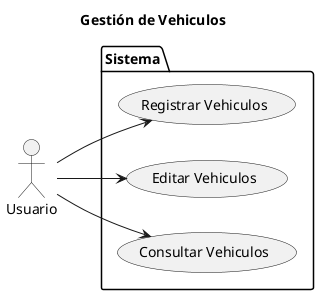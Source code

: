 @startuml usuario

left to right direction

title Gestión de Vehiculos

actor Usuario as User

package Sistema {

    USECASE "Registrar Vehiculos" as UC_Registrar
    USECASE "Editar Vehiculos" as UC_Editar
    USECASE "Consultar Vehiculos" as UC_Consultar

}

User --> UC_Registrar
User --> UC_Editar
User --> UC_Consultar

@enduml